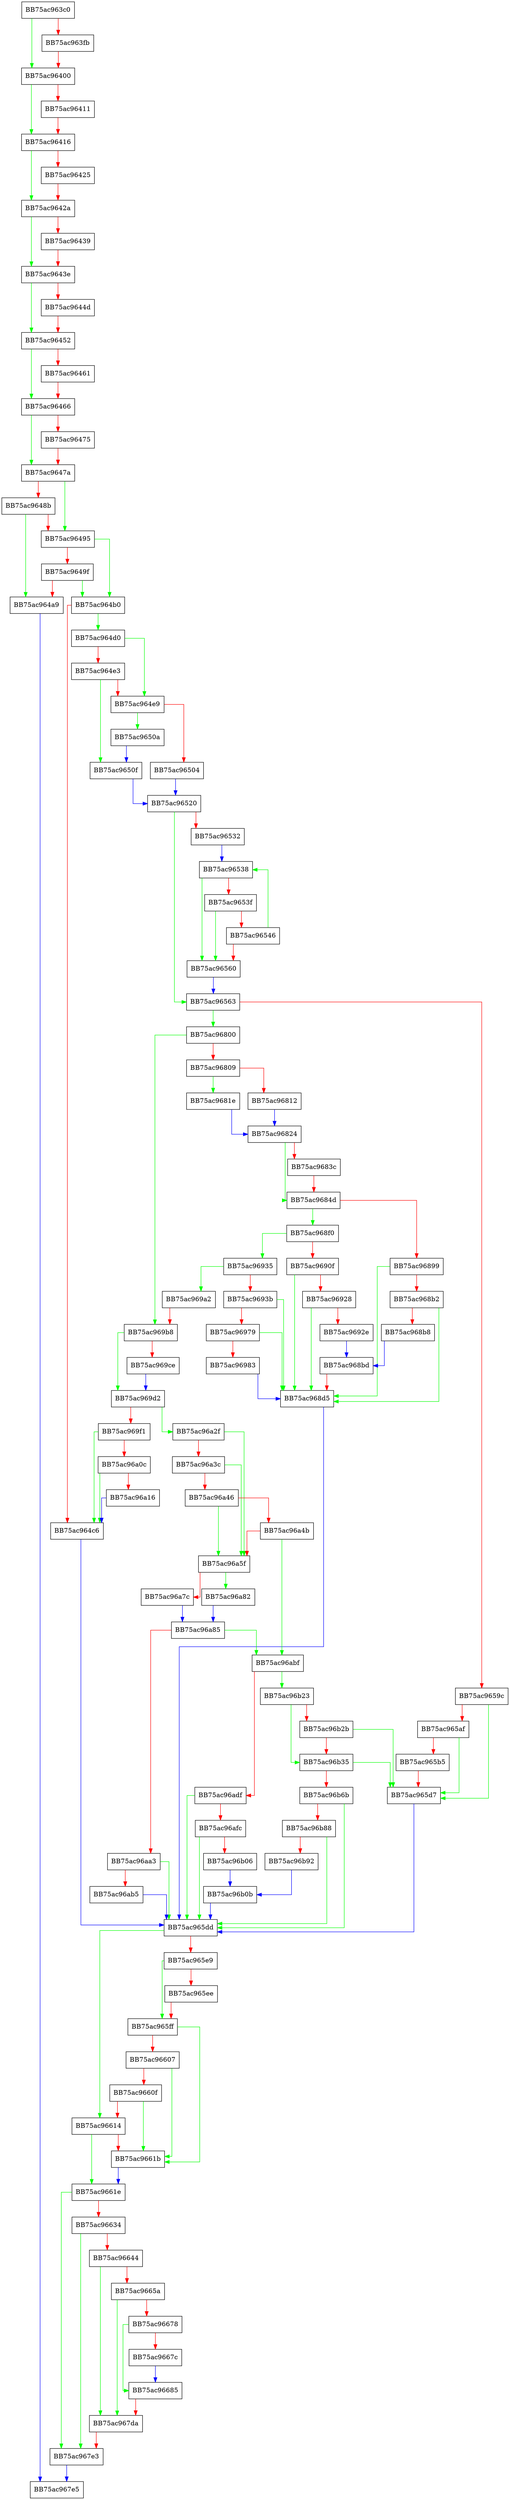 digraph Quarantine {
  node [shape="box"];
  graph [splines=ortho];
  BB75ac963c0 -> BB75ac96400 [color="green"];
  BB75ac963c0 -> BB75ac963fb [color="red"];
  BB75ac963fb -> BB75ac96400 [color="red"];
  BB75ac96400 -> BB75ac96416 [color="green"];
  BB75ac96400 -> BB75ac96411 [color="red"];
  BB75ac96411 -> BB75ac96416 [color="red"];
  BB75ac96416 -> BB75ac9642a [color="green"];
  BB75ac96416 -> BB75ac96425 [color="red"];
  BB75ac96425 -> BB75ac9642a [color="red"];
  BB75ac9642a -> BB75ac9643e [color="green"];
  BB75ac9642a -> BB75ac96439 [color="red"];
  BB75ac96439 -> BB75ac9643e [color="red"];
  BB75ac9643e -> BB75ac96452 [color="green"];
  BB75ac9643e -> BB75ac9644d [color="red"];
  BB75ac9644d -> BB75ac96452 [color="red"];
  BB75ac96452 -> BB75ac96466 [color="green"];
  BB75ac96452 -> BB75ac96461 [color="red"];
  BB75ac96461 -> BB75ac96466 [color="red"];
  BB75ac96466 -> BB75ac9647a [color="green"];
  BB75ac96466 -> BB75ac96475 [color="red"];
  BB75ac96475 -> BB75ac9647a [color="red"];
  BB75ac9647a -> BB75ac96495 [color="green"];
  BB75ac9647a -> BB75ac9648b [color="red"];
  BB75ac9648b -> BB75ac964a9 [color="green"];
  BB75ac9648b -> BB75ac96495 [color="red"];
  BB75ac96495 -> BB75ac964b0 [color="green"];
  BB75ac96495 -> BB75ac9649f [color="red"];
  BB75ac9649f -> BB75ac964b0 [color="green"];
  BB75ac9649f -> BB75ac964a9 [color="red"];
  BB75ac964a9 -> BB75ac967e5 [color="blue"];
  BB75ac964b0 -> BB75ac964d0 [color="green"];
  BB75ac964b0 -> BB75ac964c6 [color="red"];
  BB75ac964c6 -> BB75ac965dd [color="blue"];
  BB75ac964d0 -> BB75ac964e9 [color="green"];
  BB75ac964d0 -> BB75ac964e3 [color="red"];
  BB75ac964e3 -> BB75ac9650f [color="green"];
  BB75ac964e3 -> BB75ac964e9 [color="red"];
  BB75ac964e9 -> BB75ac9650a [color="green"];
  BB75ac964e9 -> BB75ac96504 [color="red"];
  BB75ac96504 -> BB75ac96520 [color="blue"];
  BB75ac9650a -> BB75ac9650f [color="blue"];
  BB75ac9650f -> BB75ac96520 [color="blue"];
  BB75ac96520 -> BB75ac96563 [color="green"];
  BB75ac96520 -> BB75ac96532 [color="red"];
  BB75ac96532 -> BB75ac96538 [color="blue"];
  BB75ac96538 -> BB75ac96560 [color="green"];
  BB75ac96538 -> BB75ac9653f [color="red"];
  BB75ac9653f -> BB75ac96560 [color="green"];
  BB75ac9653f -> BB75ac96546 [color="red"];
  BB75ac96546 -> BB75ac96538 [color="green"];
  BB75ac96546 -> BB75ac96560 [color="red"];
  BB75ac96560 -> BB75ac96563 [color="blue"];
  BB75ac96563 -> BB75ac96800 [color="green"];
  BB75ac96563 -> BB75ac9659c [color="red"];
  BB75ac9659c -> BB75ac965d7 [color="green"];
  BB75ac9659c -> BB75ac965af [color="red"];
  BB75ac965af -> BB75ac965d7 [color="green"];
  BB75ac965af -> BB75ac965b5 [color="red"];
  BB75ac965b5 -> BB75ac965d7 [color="red"];
  BB75ac965d7 -> BB75ac965dd [color="blue"];
  BB75ac965dd -> BB75ac96614 [color="green"];
  BB75ac965dd -> BB75ac965e9 [color="red"];
  BB75ac965e9 -> BB75ac965ff [color="green"];
  BB75ac965e9 -> BB75ac965ee [color="red"];
  BB75ac965ee -> BB75ac965ff [color="red"];
  BB75ac965ff -> BB75ac9661b [color="green"];
  BB75ac965ff -> BB75ac96607 [color="red"];
  BB75ac96607 -> BB75ac9661b [color="green"];
  BB75ac96607 -> BB75ac9660f [color="red"];
  BB75ac9660f -> BB75ac9661b [color="green"];
  BB75ac9660f -> BB75ac96614 [color="red"];
  BB75ac96614 -> BB75ac9661e [color="green"];
  BB75ac96614 -> BB75ac9661b [color="red"];
  BB75ac9661b -> BB75ac9661e [color="blue"];
  BB75ac9661e -> BB75ac967e3 [color="green"];
  BB75ac9661e -> BB75ac96634 [color="red"];
  BB75ac96634 -> BB75ac967e3 [color="green"];
  BB75ac96634 -> BB75ac96644 [color="red"];
  BB75ac96644 -> BB75ac967da [color="green"];
  BB75ac96644 -> BB75ac9665a [color="red"];
  BB75ac9665a -> BB75ac967da [color="green"];
  BB75ac9665a -> BB75ac96678 [color="red"];
  BB75ac96678 -> BB75ac96685 [color="green"];
  BB75ac96678 -> BB75ac9667c [color="red"];
  BB75ac9667c -> BB75ac96685 [color="blue"];
  BB75ac96685 -> BB75ac967da [color="red"];
  BB75ac967da -> BB75ac967e3 [color="red"];
  BB75ac967e3 -> BB75ac967e5 [color="blue"];
  BB75ac96800 -> BB75ac969b8 [color="green"];
  BB75ac96800 -> BB75ac96809 [color="red"];
  BB75ac96809 -> BB75ac9681e [color="green"];
  BB75ac96809 -> BB75ac96812 [color="red"];
  BB75ac96812 -> BB75ac96824 [color="blue"];
  BB75ac9681e -> BB75ac96824 [color="blue"];
  BB75ac96824 -> BB75ac9684d [color="green"];
  BB75ac96824 -> BB75ac9683c [color="red"];
  BB75ac9683c -> BB75ac9684d [color="red"];
  BB75ac9684d -> BB75ac968f0 [color="green"];
  BB75ac9684d -> BB75ac96899 [color="red"];
  BB75ac96899 -> BB75ac968d5 [color="green"];
  BB75ac96899 -> BB75ac968b2 [color="red"];
  BB75ac968b2 -> BB75ac968d5 [color="green"];
  BB75ac968b2 -> BB75ac968b8 [color="red"];
  BB75ac968b8 -> BB75ac968bd [color="blue"];
  BB75ac968bd -> BB75ac968d5 [color="red"];
  BB75ac968d5 -> BB75ac965dd [color="blue"];
  BB75ac968f0 -> BB75ac96935 [color="green"];
  BB75ac968f0 -> BB75ac9690f [color="red"];
  BB75ac9690f -> BB75ac968d5 [color="green"];
  BB75ac9690f -> BB75ac96928 [color="red"];
  BB75ac96928 -> BB75ac968d5 [color="green"];
  BB75ac96928 -> BB75ac9692e [color="red"];
  BB75ac9692e -> BB75ac968bd [color="blue"];
  BB75ac96935 -> BB75ac969a2 [color="green"];
  BB75ac96935 -> BB75ac9693b [color="red"];
  BB75ac9693b -> BB75ac968d5 [color="green"];
  BB75ac9693b -> BB75ac96979 [color="red"];
  BB75ac96979 -> BB75ac968d5 [color="green"];
  BB75ac96979 -> BB75ac96983 [color="red"];
  BB75ac96983 -> BB75ac968d5 [color="blue"];
  BB75ac969a2 -> BB75ac969b8 [color="red"];
  BB75ac969b8 -> BB75ac969d2 [color="green"];
  BB75ac969b8 -> BB75ac969ce [color="red"];
  BB75ac969ce -> BB75ac969d2 [color="blue"];
  BB75ac969d2 -> BB75ac96a2f [color="green"];
  BB75ac969d2 -> BB75ac969f1 [color="red"];
  BB75ac969f1 -> BB75ac964c6 [color="green"];
  BB75ac969f1 -> BB75ac96a0c [color="red"];
  BB75ac96a0c -> BB75ac964c6 [color="green"];
  BB75ac96a0c -> BB75ac96a16 [color="red"];
  BB75ac96a16 -> BB75ac964c6 [color="blue"];
  BB75ac96a2f -> BB75ac96a5f [color="green"];
  BB75ac96a2f -> BB75ac96a3c [color="red"];
  BB75ac96a3c -> BB75ac96a5f [color="green"];
  BB75ac96a3c -> BB75ac96a46 [color="red"];
  BB75ac96a46 -> BB75ac96a5f [color="green"];
  BB75ac96a46 -> BB75ac96a4b [color="red"];
  BB75ac96a4b -> BB75ac96abf [color="green"];
  BB75ac96a4b -> BB75ac96a5f [color="red"];
  BB75ac96a5f -> BB75ac96a82 [color="green"];
  BB75ac96a5f -> BB75ac96a7c [color="red"];
  BB75ac96a7c -> BB75ac96a85 [color="blue"];
  BB75ac96a82 -> BB75ac96a85 [color="blue"];
  BB75ac96a85 -> BB75ac96abf [color="green"];
  BB75ac96a85 -> BB75ac96aa3 [color="red"];
  BB75ac96aa3 -> BB75ac965dd [color="green"];
  BB75ac96aa3 -> BB75ac96ab5 [color="red"];
  BB75ac96ab5 -> BB75ac965dd [color="blue"];
  BB75ac96abf -> BB75ac96b23 [color="green"];
  BB75ac96abf -> BB75ac96adf [color="red"];
  BB75ac96adf -> BB75ac965dd [color="green"];
  BB75ac96adf -> BB75ac96afc [color="red"];
  BB75ac96afc -> BB75ac965dd [color="green"];
  BB75ac96afc -> BB75ac96b06 [color="red"];
  BB75ac96b06 -> BB75ac96b0b [color="blue"];
  BB75ac96b0b -> BB75ac965dd [color="blue"];
  BB75ac96b23 -> BB75ac96b35 [color="green"];
  BB75ac96b23 -> BB75ac96b2b [color="red"];
  BB75ac96b2b -> BB75ac965d7 [color="green"];
  BB75ac96b2b -> BB75ac96b35 [color="red"];
  BB75ac96b35 -> BB75ac965d7 [color="green"];
  BB75ac96b35 -> BB75ac96b6b [color="red"];
  BB75ac96b6b -> BB75ac965dd [color="green"];
  BB75ac96b6b -> BB75ac96b88 [color="red"];
  BB75ac96b88 -> BB75ac965dd [color="green"];
  BB75ac96b88 -> BB75ac96b92 [color="red"];
  BB75ac96b92 -> BB75ac96b0b [color="blue"];
}